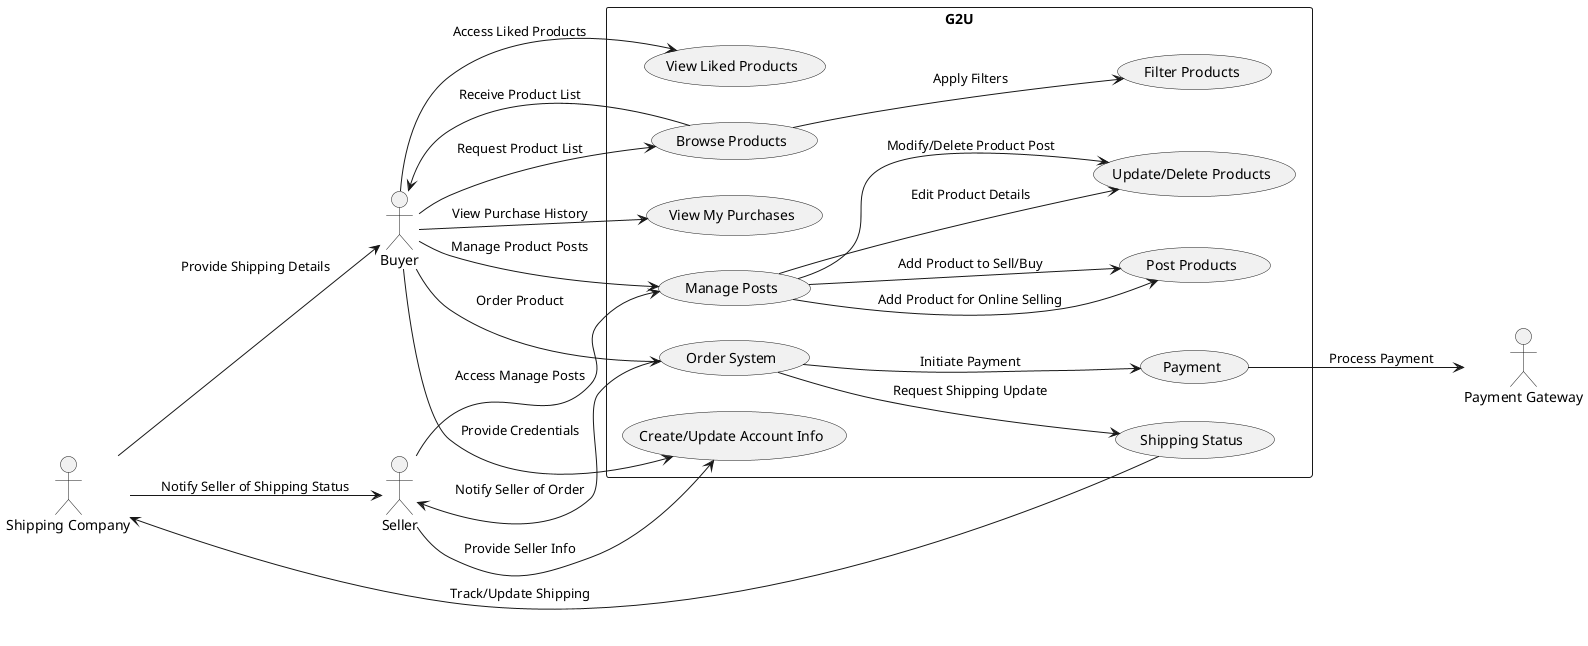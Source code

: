 @startuml
left to right direction

actor "Buyer" as Buyer
actor "Seller" as Seller
actor "Payment Gateway" as PaymentGateway
actor "Shipping Company" as ShippingCompany

rectangle "G2U" {
    usecase "Create/Update Account Info" as AccountInfo
    usecase "View My Purchases" as MyPurchases
    usecase "View Liked Products" as LikedProducts
    usecase "Browse Products" as BrowseProducts
    usecase "Filter Products" as FilterProducts
    usecase "Manage Posts" as ManagePosts
    usecase "Post Products" as PostProducts
    usecase "Update/Delete Products" as UpdateDeleteProducts
    usecase "Order System" as OrderSystem
    usecase "Payment" as Payment
    usecase "Shipping Status" as ShippingStatus
}

Buyer --> AccountInfo : "Provide Credentials"
Buyer --> BrowseProducts : "Request Product List"
BrowseProducts --> FilterProducts : "Apply Filters"
BrowseProducts --> Buyer : "Receive Product List"
Buyer --> MyPurchases : "View Purchase History"
Buyer --> LikedProducts : "Access Liked Products"
Buyer --> ManagePosts : "Manage Product Posts"
ManagePosts --> PostProducts : "Add Product to Sell/Buy"
ManagePosts --> UpdateDeleteProducts : "Modify/Delete Product Post"
Seller --> AccountInfo : "Provide Seller Info"
Seller --> ManagePosts : "Access Manage Posts"
ManagePosts --> PostProducts : "Add Product for Online Selling"
ManagePosts --> UpdateDeleteProducts : "Edit Product Details"


Buyer --> OrderSystem : "Order Product"
OrderSystem --> Seller : "Notify Seller of Order"
OrderSystem --> Payment : "Initiate Payment"
Payment --> PaymentGateway : "Process Payment"
OrderSystem --> ShippingStatus : "Request Shipping Update"
ShippingStatus --> ShippingCompany : "Track/Update Shipping"
ShippingCompany --> Buyer : "Provide Shipping Details"
ShippingCompany --> Seller : "Notify Seller of Shipping Status"

@enduml